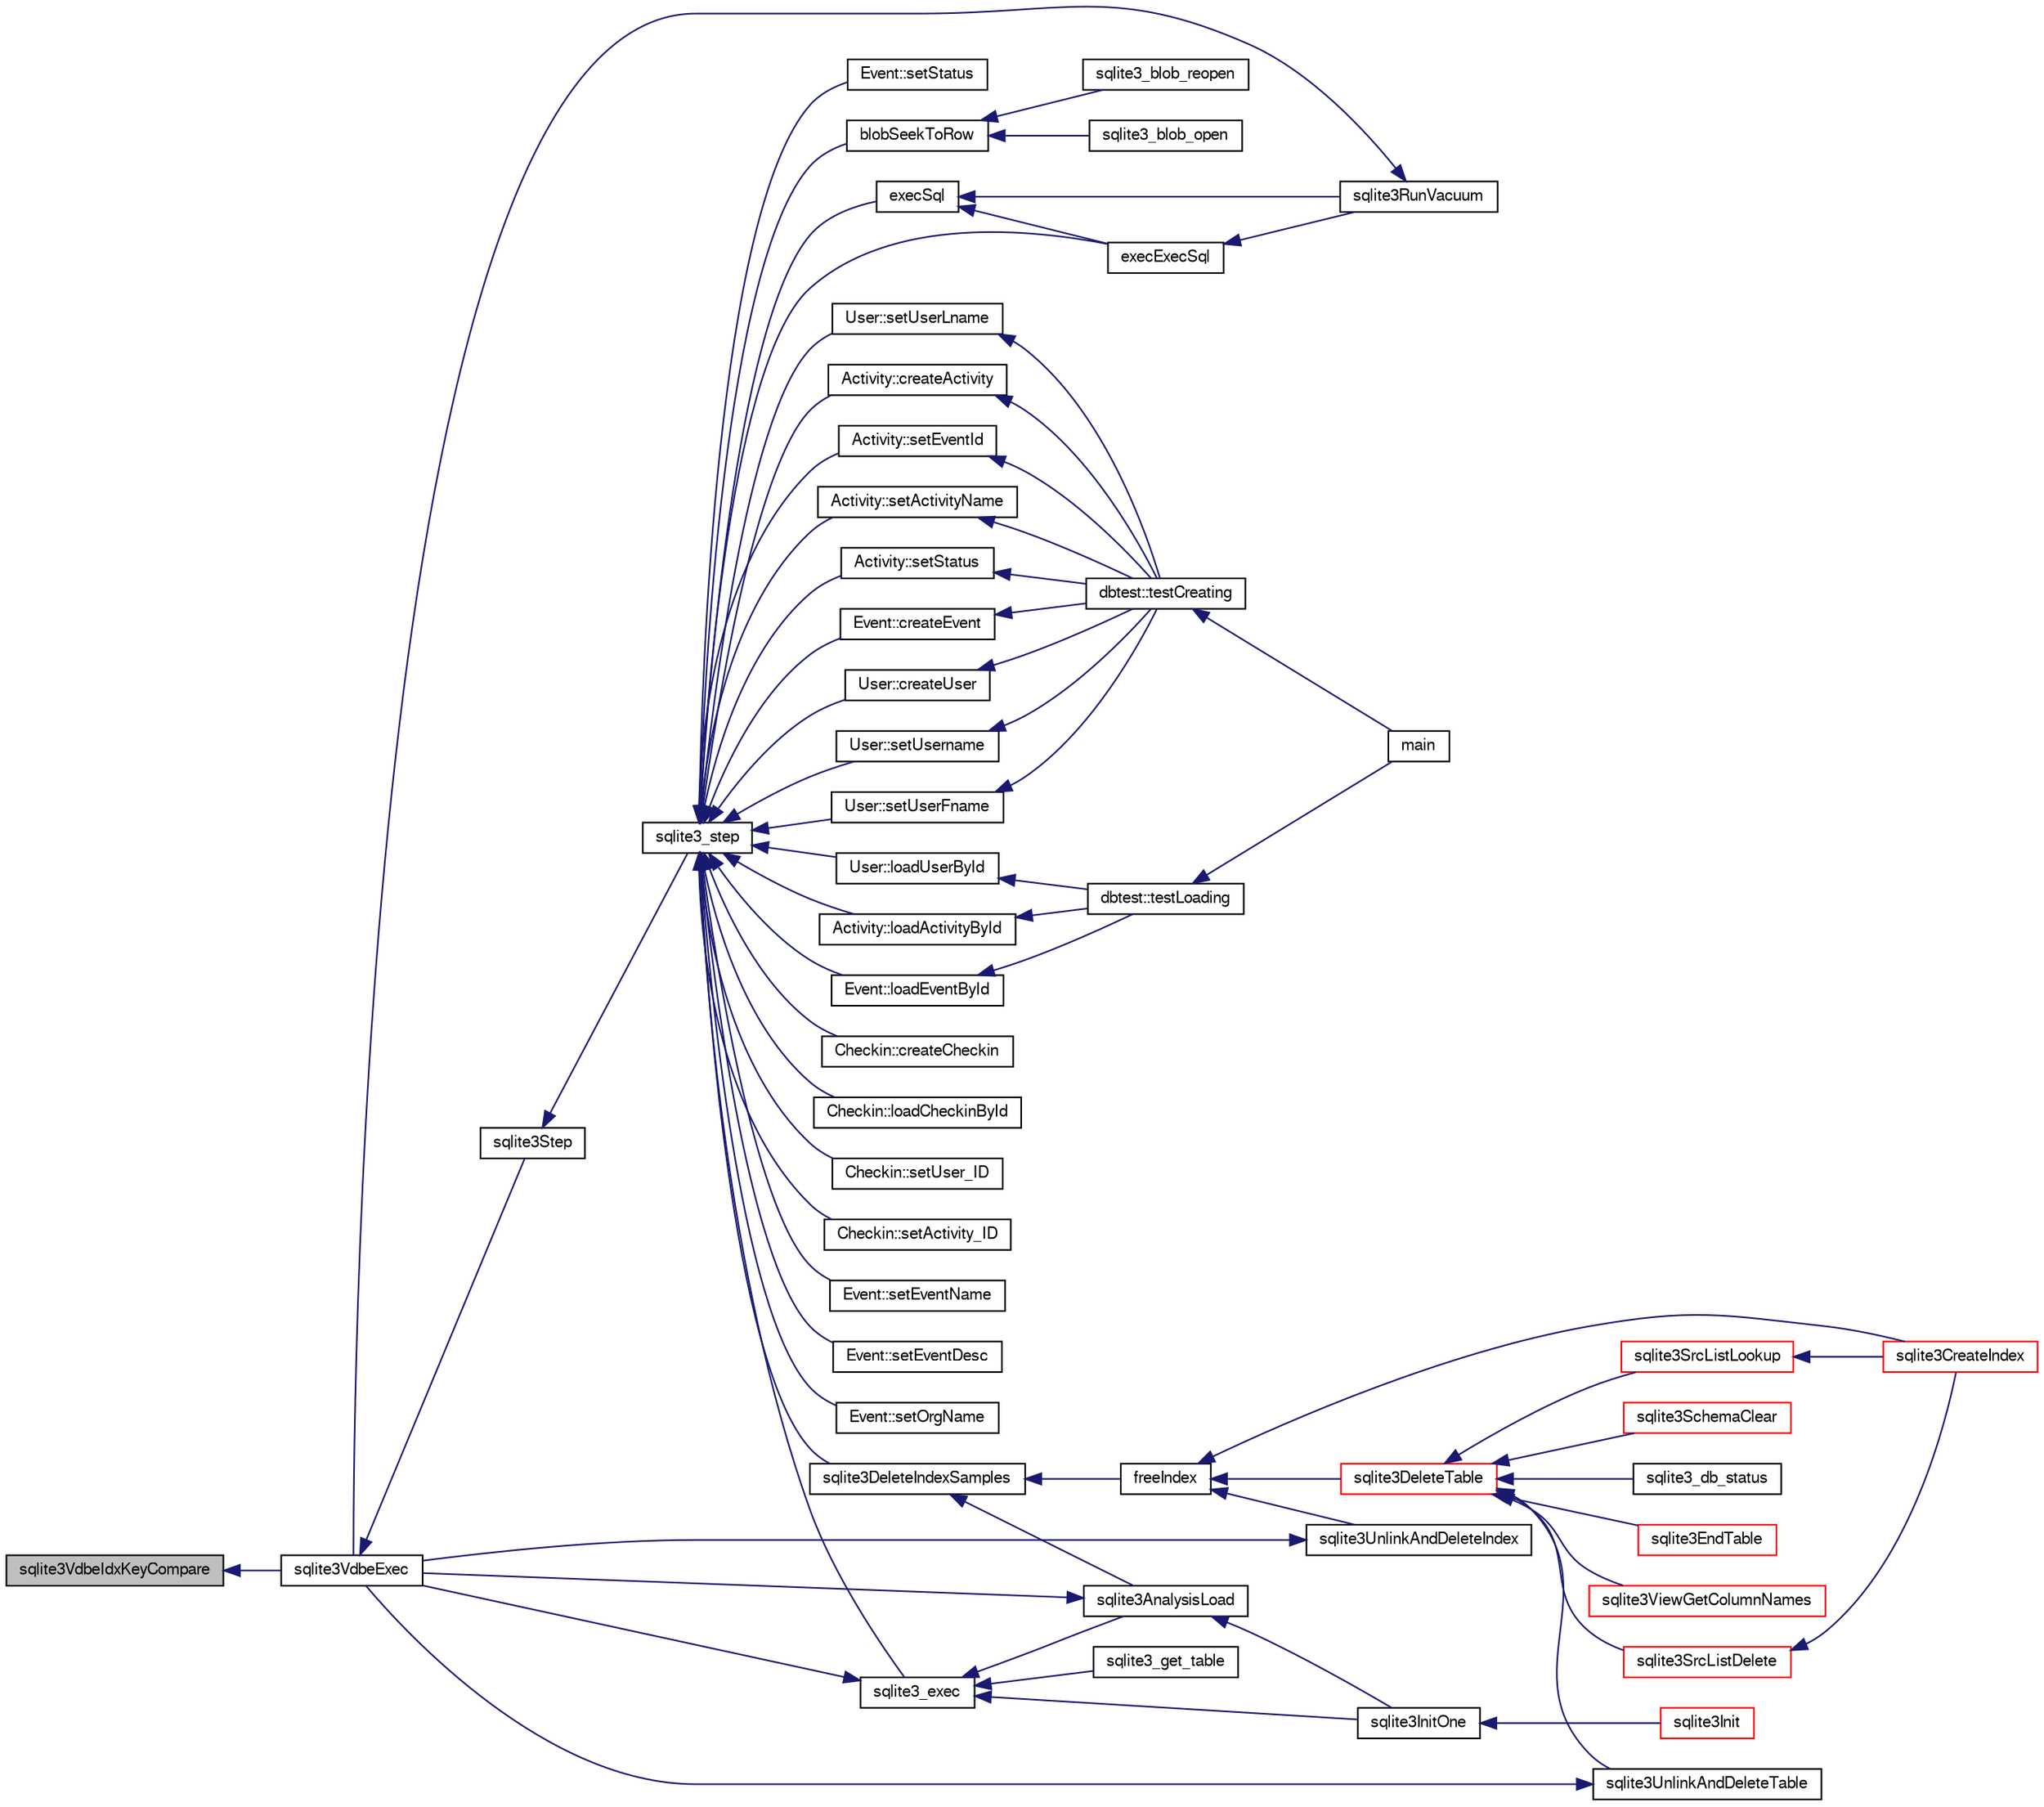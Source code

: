 digraph "sqlite3VdbeIdxKeyCompare"
{
  edge [fontname="FreeSans",fontsize="10",labelfontname="FreeSans",labelfontsize="10"];
  node [fontname="FreeSans",fontsize="10",shape=record];
  rankdir="LR";
  Node757919 [label="sqlite3VdbeIdxKeyCompare",height=0.2,width=0.4,color="black", fillcolor="grey75", style="filled", fontcolor="black"];
  Node757919 -> Node757920 [dir="back",color="midnightblue",fontsize="10",style="solid",fontname="FreeSans"];
  Node757920 [label="sqlite3VdbeExec",height=0.2,width=0.4,color="black", fillcolor="white", style="filled",URL="$sqlite3_8c.html#a8ce40a614bdc56719c4d642b1e4dfb21"];
  Node757920 -> Node757921 [dir="back",color="midnightblue",fontsize="10",style="solid",fontname="FreeSans"];
  Node757921 [label="sqlite3Step",height=0.2,width=0.4,color="black", fillcolor="white", style="filled",URL="$sqlite3_8c.html#a3f2872e873e2758a4beedad1d5113554"];
  Node757921 -> Node757922 [dir="back",color="midnightblue",fontsize="10",style="solid",fontname="FreeSans"];
  Node757922 [label="sqlite3_step",height=0.2,width=0.4,color="black", fillcolor="white", style="filled",URL="$sqlite3_8h.html#ac1e491ce36b7471eb28387f7d3c74334"];
  Node757922 -> Node757923 [dir="back",color="midnightblue",fontsize="10",style="solid",fontname="FreeSans"];
  Node757923 [label="Activity::createActivity",height=0.2,width=0.4,color="black", fillcolor="white", style="filled",URL="$classActivity.html#a813cc5e52c14ab49b39014c134e3425b"];
  Node757923 -> Node757924 [dir="back",color="midnightblue",fontsize="10",style="solid",fontname="FreeSans"];
  Node757924 [label="dbtest::testCreating",height=0.2,width=0.4,color="black", fillcolor="white", style="filled",URL="$classdbtest.html#a8193e88a7df657069c8a6bd09c8243b7"];
  Node757924 -> Node757925 [dir="back",color="midnightblue",fontsize="10",style="solid",fontname="FreeSans"];
  Node757925 [label="main",height=0.2,width=0.4,color="black", fillcolor="white", style="filled",URL="$test_8cpp.html#ae66f6b31b5ad750f1fe042a706a4e3d4"];
  Node757922 -> Node757926 [dir="back",color="midnightblue",fontsize="10",style="solid",fontname="FreeSans"];
  Node757926 [label="Activity::loadActivityById",height=0.2,width=0.4,color="black", fillcolor="white", style="filled",URL="$classActivity.html#abe4ffb4f08a47212ebf9013259d9e7fd"];
  Node757926 -> Node757927 [dir="back",color="midnightblue",fontsize="10",style="solid",fontname="FreeSans"];
  Node757927 [label="dbtest::testLoading",height=0.2,width=0.4,color="black", fillcolor="white", style="filled",URL="$classdbtest.html#a6f98d82a2c8e2b9040848763504ddae1"];
  Node757927 -> Node757925 [dir="back",color="midnightblue",fontsize="10",style="solid",fontname="FreeSans"];
  Node757922 -> Node757928 [dir="back",color="midnightblue",fontsize="10",style="solid",fontname="FreeSans"];
  Node757928 [label="Activity::setEventId",height=0.2,width=0.4,color="black", fillcolor="white", style="filled",URL="$classActivity.html#adb1d0fd0d08f473e068f0a4086bfa9ca"];
  Node757928 -> Node757924 [dir="back",color="midnightblue",fontsize="10",style="solid",fontname="FreeSans"];
  Node757922 -> Node757929 [dir="back",color="midnightblue",fontsize="10",style="solid",fontname="FreeSans"];
  Node757929 [label="Activity::setActivityName",height=0.2,width=0.4,color="black", fillcolor="white", style="filled",URL="$classActivity.html#a62dc3737b33915a36086f9dd26d16a81"];
  Node757929 -> Node757924 [dir="back",color="midnightblue",fontsize="10",style="solid",fontname="FreeSans"];
  Node757922 -> Node757930 [dir="back",color="midnightblue",fontsize="10",style="solid",fontname="FreeSans"];
  Node757930 [label="Activity::setStatus",height=0.2,width=0.4,color="black", fillcolor="white", style="filled",URL="$classActivity.html#af618135a7738f4d2a7ee147a8ef912ea"];
  Node757930 -> Node757924 [dir="back",color="midnightblue",fontsize="10",style="solid",fontname="FreeSans"];
  Node757922 -> Node757931 [dir="back",color="midnightblue",fontsize="10",style="solid",fontname="FreeSans"];
  Node757931 [label="Checkin::createCheckin",height=0.2,width=0.4,color="black", fillcolor="white", style="filled",URL="$classCheckin.html#a4e40acdf7fff0e607f6de4f24f3a163c"];
  Node757922 -> Node757932 [dir="back",color="midnightblue",fontsize="10",style="solid",fontname="FreeSans"];
  Node757932 [label="Checkin::loadCheckinById",height=0.2,width=0.4,color="black", fillcolor="white", style="filled",URL="$classCheckin.html#a3461f70ea6c68475225f2a07f78a21e0"];
  Node757922 -> Node757933 [dir="back",color="midnightblue",fontsize="10",style="solid",fontname="FreeSans"];
  Node757933 [label="Checkin::setUser_ID",height=0.2,width=0.4,color="black", fillcolor="white", style="filled",URL="$classCheckin.html#a76ab640f4f912876dbebf183db5359c6"];
  Node757922 -> Node757934 [dir="back",color="midnightblue",fontsize="10",style="solid",fontname="FreeSans"];
  Node757934 [label="Checkin::setActivity_ID",height=0.2,width=0.4,color="black", fillcolor="white", style="filled",URL="$classCheckin.html#ab2ff3ec2604ec73a42af25874a00b232"];
  Node757922 -> Node757935 [dir="back",color="midnightblue",fontsize="10",style="solid",fontname="FreeSans"];
  Node757935 [label="Event::createEvent",height=0.2,width=0.4,color="black", fillcolor="white", style="filled",URL="$classEvent.html#a77adb9f4a46ffb32c2d931f0691f5903"];
  Node757935 -> Node757924 [dir="back",color="midnightblue",fontsize="10",style="solid",fontname="FreeSans"];
  Node757922 -> Node757936 [dir="back",color="midnightblue",fontsize="10",style="solid",fontname="FreeSans"];
  Node757936 [label="Event::loadEventById",height=0.2,width=0.4,color="black", fillcolor="white", style="filled",URL="$classEvent.html#afa66cea33f722dbeecb69cc98fdea055"];
  Node757936 -> Node757927 [dir="back",color="midnightblue",fontsize="10",style="solid",fontname="FreeSans"];
  Node757922 -> Node757937 [dir="back",color="midnightblue",fontsize="10",style="solid",fontname="FreeSans"];
  Node757937 [label="Event::setEventName",height=0.2,width=0.4,color="black", fillcolor="white", style="filled",URL="$classEvent.html#a10596b6ca077df05184e30d62b08729d"];
  Node757922 -> Node757938 [dir="back",color="midnightblue",fontsize="10",style="solid",fontname="FreeSans"];
  Node757938 [label="Event::setEventDesc",height=0.2,width=0.4,color="black", fillcolor="white", style="filled",URL="$classEvent.html#ae36b8377dcae792f1c5c4726024c981b"];
  Node757922 -> Node757939 [dir="back",color="midnightblue",fontsize="10",style="solid",fontname="FreeSans"];
  Node757939 [label="Event::setOrgName",height=0.2,width=0.4,color="black", fillcolor="white", style="filled",URL="$classEvent.html#a19aac0f776bd764563a54977656cf680"];
  Node757922 -> Node757940 [dir="back",color="midnightblue",fontsize="10",style="solid",fontname="FreeSans"];
  Node757940 [label="Event::setStatus",height=0.2,width=0.4,color="black", fillcolor="white", style="filled",URL="$classEvent.html#ab0a6b9285af0f4172eb841e2b80f8972"];
  Node757922 -> Node757941 [dir="back",color="midnightblue",fontsize="10",style="solid",fontname="FreeSans"];
  Node757941 [label="blobSeekToRow",height=0.2,width=0.4,color="black", fillcolor="white", style="filled",URL="$sqlite3_8c.html#afff57e13332b98c8a44a7cebe38962ab"];
  Node757941 -> Node757942 [dir="back",color="midnightblue",fontsize="10",style="solid",fontname="FreeSans"];
  Node757942 [label="sqlite3_blob_open",height=0.2,width=0.4,color="black", fillcolor="white", style="filled",URL="$sqlite3_8h.html#adb8ad839a5bdd62a43785132bc7dd518"];
  Node757941 -> Node757943 [dir="back",color="midnightblue",fontsize="10",style="solid",fontname="FreeSans"];
  Node757943 [label="sqlite3_blob_reopen",height=0.2,width=0.4,color="black", fillcolor="white", style="filled",URL="$sqlite3_8h.html#abc77c24fdc0150138490359a94360f7e"];
  Node757922 -> Node757944 [dir="back",color="midnightblue",fontsize="10",style="solid",fontname="FreeSans"];
  Node757944 [label="sqlite3DeleteIndexSamples",height=0.2,width=0.4,color="black", fillcolor="white", style="filled",URL="$sqlite3_8c.html#aaeda0302fbf61397ec009f65bed047ef"];
  Node757944 -> Node757945 [dir="back",color="midnightblue",fontsize="10",style="solid",fontname="FreeSans"];
  Node757945 [label="sqlite3AnalysisLoad",height=0.2,width=0.4,color="black", fillcolor="white", style="filled",URL="$sqlite3_8c.html#a48a2301c27e1d3d68708b9b8761b5a01"];
  Node757945 -> Node757920 [dir="back",color="midnightblue",fontsize="10",style="solid",fontname="FreeSans"];
  Node757945 -> Node757946 [dir="back",color="midnightblue",fontsize="10",style="solid",fontname="FreeSans"];
  Node757946 [label="sqlite3InitOne",height=0.2,width=0.4,color="black", fillcolor="white", style="filled",URL="$sqlite3_8c.html#ac4318b25df65269906b0379251fe9b85"];
  Node757946 -> Node757947 [dir="back",color="midnightblue",fontsize="10",style="solid",fontname="FreeSans"];
  Node757947 [label="sqlite3Init",height=0.2,width=0.4,color="red", fillcolor="white", style="filled",URL="$sqlite3_8c.html#aed74e3dc765631a833f522f425ff5a48"];
  Node757944 -> Node758047 [dir="back",color="midnightblue",fontsize="10",style="solid",fontname="FreeSans"];
  Node758047 [label="freeIndex",height=0.2,width=0.4,color="black", fillcolor="white", style="filled",URL="$sqlite3_8c.html#a00907c99c18d5bcb9d0b38c077146c31"];
  Node758047 -> Node758048 [dir="back",color="midnightblue",fontsize="10",style="solid",fontname="FreeSans"];
  Node758048 [label="sqlite3UnlinkAndDeleteIndex",height=0.2,width=0.4,color="black", fillcolor="white", style="filled",URL="$sqlite3_8c.html#a889f2dcb438c56db37a6d61e9f25e244"];
  Node758048 -> Node757920 [dir="back",color="midnightblue",fontsize="10",style="solid",fontname="FreeSans"];
  Node758047 -> Node758049 [dir="back",color="midnightblue",fontsize="10",style="solid",fontname="FreeSans"];
  Node758049 [label="sqlite3DeleteTable",height=0.2,width=0.4,color="red", fillcolor="white", style="filled",URL="$sqlite3_8c.html#a7fd3d507375a381a3807f92735318973"];
  Node758049 -> Node758050 [dir="back",color="midnightblue",fontsize="10",style="solid",fontname="FreeSans"];
  Node758050 [label="sqlite3_db_status",height=0.2,width=0.4,color="black", fillcolor="white", style="filled",URL="$sqlite3_8h.html#ab64e8333313ee2e44116842711818940"];
  Node758049 -> Node758051 [dir="back",color="midnightblue",fontsize="10",style="solid",fontname="FreeSans"];
  Node758051 [label="sqlite3UnlinkAndDeleteTable",height=0.2,width=0.4,color="black", fillcolor="white", style="filled",URL="$sqlite3_8c.html#a9733677716a49de464f86fff164e9a1b"];
  Node758051 -> Node757920 [dir="back",color="midnightblue",fontsize="10",style="solid",fontname="FreeSans"];
  Node758049 -> Node757962 [dir="back",color="midnightblue",fontsize="10",style="solid",fontname="FreeSans"];
  Node757962 [label="sqlite3EndTable",height=0.2,width=0.4,color="red", fillcolor="white", style="filled",URL="$sqlite3_8c.html#a7b5f2c66c0f0b6f819d970ca389768b0"];
  Node758049 -> Node757997 [dir="back",color="midnightblue",fontsize="10",style="solid",fontname="FreeSans"];
  Node757997 [label="sqlite3ViewGetColumnNames",height=0.2,width=0.4,color="red", fillcolor="white", style="filled",URL="$sqlite3_8c.html#aebc7cd8d9e2bd174ae0a60363d3f6ce8"];
  Node758049 -> Node758052 [dir="back",color="midnightblue",fontsize="10",style="solid",fontname="FreeSans"];
  Node758052 [label="sqlite3SrcListDelete",height=0.2,width=0.4,color="red", fillcolor="white", style="filled",URL="$sqlite3_8c.html#acc250a3e5e7fd8889a16a9f28e3e7312"];
  Node758052 -> Node757959 [dir="back",color="midnightblue",fontsize="10",style="solid",fontname="FreeSans"];
  Node757959 [label="sqlite3CreateIndex",height=0.2,width=0.4,color="red", fillcolor="white", style="filled",URL="$sqlite3_8c.html#a8dbe5e590ab6c58a8c45f34f7c81e825"];
  Node758049 -> Node758129 [dir="back",color="midnightblue",fontsize="10",style="solid",fontname="FreeSans"];
  Node758129 [label="sqlite3SchemaClear",height=0.2,width=0.4,color="red", fillcolor="white", style="filled",URL="$sqlite3_8c.html#a927c603430267e42c56ab38ca221322a"];
  Node758049 -> Node757964 [dir="back",color="midnightblue",fontsize="10",style="solid",fontname="FreeSans"];
  Node757964 [label="sqlite3SrcListLookup",height=0.2,width=0.4,color="red", fillcolor="white", style="filled",URL="$sqlite3_8c.html#a6354fab5d5d3aa8a721e43d480c16701"];
  Node757964 -> Node757959 [dir="back",color="midnightblue",fontsize="10",style="solid",fontname="FreeSans"];
  Node758047 -> Node757959 [dir="back",color="midnightblue",fontsize="10",style="solid",fontname="FreeSans"];
  Node757922 -> Node758113 [dir="back",color="midnightblue",fontsize="10",style="solid",fontname="FreeSans"];
  Node758113 [label="sqlite3_exec",height=0.2,width=0.4,color="black", fillcolor="white", style="filled",URL="$sqlite3_8h.html#a97487ec8150e0bcc8fa392ab8f0e24db"];
  Node758113 -> Node757920 [dir="back",color="midnightblue",fontsize="10",style="solid",fontname="FreeSans"];
  Node758113 -> Node757945 [dir="back",color="midnightblue",fontsize="10",style="solid",fontname="FreeSans"];
  Node758113 -> Node757946 [dir="back",color="midnightblue",fontsize="10",style="solid",fontname="FreeSans"];
  Node758113 -> Node758114 [dir="back",color="midnightblue",fontsize="10",style="solid",fontname="FreeSans"];
  Node758114 [label="sqlite3_get_table",height=0.2,width=0.4,color="black", fillcolor="white", style="filled",URL="$sqlite3_8h.html#a5effeac4e12df57beaa35c5be1f61579"];
  Node757922 -> Node758104 [dir="back",color="midnightblue",fontsize="10",style="solid",fontname="FreeSans"];
  Node758104 [label="execSql",height=0.2,width=0.4,color="black", fillcolor="white", style="filled",URL="$sqlite3_8c.html#a7d16651b98a110662f4c265eff0246cb"];
  Node758104 -> Node758105 [dir="back",color="midnightblue",fontsize="10",style="solid",fontname="FreeSans"];
  Node758105 [label="execExecSql",height=0.2,width=0.4,color="black", fillcolor="white", style="filled",URL="$sqlite3_8c.html#ac1be09a6c047f21133d16378d301e0d4"];
  Node758105 -> Node758106 [dir="back",color="midnightblue",fontsize="10",style="solid",fontname="FreeSans"];
  Node758106 [label="sqlite3RunVacuum",height=0.2,width=0.4,color="black", fillcolor="white", style="filled",URL="$sqlite3_8c.html#a5e83ddc7b3e7e8e79ad5d1fc92de1d2f"];
  Node758106 -> Node757920 [dir="back",color="midnightblue",fontsize="10",style="solid",fontname="FreeSans"];
  Node758104 -> Node758106 [dir="back",color="midnightblue",fontsize="10",style="solid",fontname="FreeSans"];
  Node757922 -> Node758105 [dir="back",color="midnightblue",fontsize="10",style="solid",fontname="FreeSans"];
  Node757922 -> Node758107 [dir="back",color="midnightblue",fontsize="10",style="solid",fontname="FreeSans"];
  Node758107 [label="User::createUser",height=0.2,width=0.4,color="black", fillcolor="white", style="filled",URL="$classUser.html#a22ed673939e8cc0a136130b809bba513"];
  Node758107 -> Node757924 [dir="back",color="midnightblue",fontsize="10",style="solid",fontname="FreeSans"];
  Node757922 -> Node758108 [dir="back",color="midnightblue",fontsize="10",style="solid",fontname="FreeSans"];
  Node758108 [label="User::loadUserById",height=0.2,width=0.4,color="black", fillcolor="white", style="filled",URL="$classUser.html#a863377665b7fb83c5547dcf9727f5092"];
  Node758108 -> Node757927 [dir="back",color="midnightblue",fontsize="10",style="solid",fontname="FreeSans"];
  Node757922 -> Node758109 [dir="back",color="midnightblue",fontsize="10",style="solid",fontname="FreeSans"];
  Node758109 [label="User::setUsername",height=0.2,width=0.4,color="black", fillcolor="white", style="filled",URL="$classUser.html#aa0497022a136cb78de785b0a39ae60b1"];
  Node758109 -> Node757924 [dir="back",color="midnightblue",fontsize="10",style="solid",fontname="FreeSans"];
  Node757922 -> Node758110 [dir="back",color="midnightblue",fontsize="10",style="solid",fontname="FreeSans"];
  Node758110 [label="User::setUserFname",height=0.2,width=0.4,color="black", fillcolor="white", style="filled",URL="$classUser.html#a72657eb55cd0ca437b4841a43f19912f"];
  Node758110 -> Node757924 [dir="back",color="midnightblue",fontsize="10",style="solid",fontname="FreeSans"];
  Node757922 -> Node758111 [dir="back",color="midnightblue",fontsize="10",style="solid",fontname="FreeSans"];
  Node758111 [label="User::setUserLname",height=0.2,width=0.4,color="black", fillcolor="white", style="filled",URL="$classUser.html#aa25973387e5afe1aa6f60dd6545e33b5"];
  Node758111 -> Node757924 [dir="back",color="midnightblue",fontsize="10",style="solid",fontname="FreeSans"];
}
